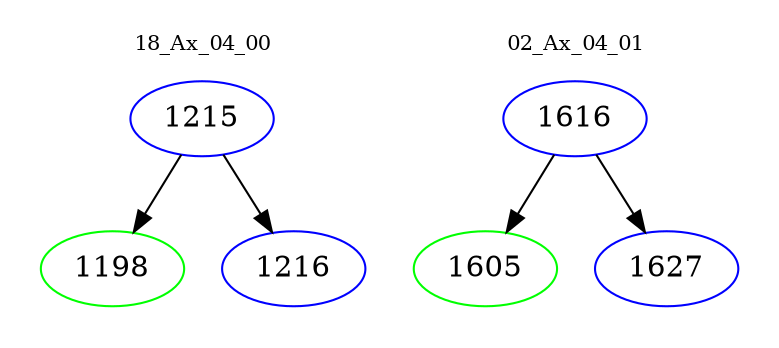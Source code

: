 digraph{
subgraph cluster_0 {
color = white
label = "18_Ax_04_00";
fontsize=10;
T0_1215 [label="1215", color="blue"]
T0_1215 -> T0_1198 [color="black"]
T0_1198 [label="1198", color="green"]
T0_1215 -> T0_1216 [color="black"]
T0_1216 [label="1216", color="blue"]
}
subgraph cluster_1 {
color = white
label = "02_Ax_04_01";
fontsize=10;
T1_1616 [label="1616", color="blue"]
T1_1616 -> T1_1605 [color="black"]
T1_1605 [label="1605", color="green"]
T1_1616 -> T1_1627 [color="black"]
T1_1627 [label="1627", color="blue"]
}
}
